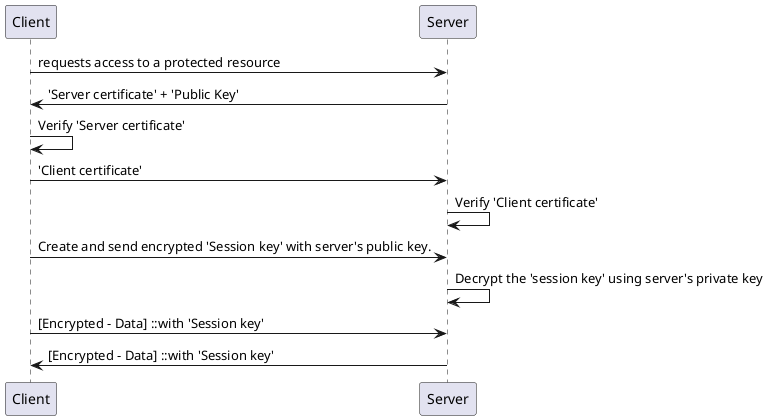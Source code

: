 @startuml




Client->Server: requests access to a protected resource
Server->Client:  'Server certificate' + 'Public Key'

Client->Client :Verify 'Server certificate'
Client->Server:  'Client certificate'

Server->Server: Verify 'Client certificate'
Client->Server : Create and send encrypted 'Session key' with server's public key.
Server->Server:Decrypt the 'session key' using server's private key

Client -> Server : [Encrypted - Data] ::with 'Session key'
Server -> Client : [Encrypted - Data] ::with 'Session key'





@endum